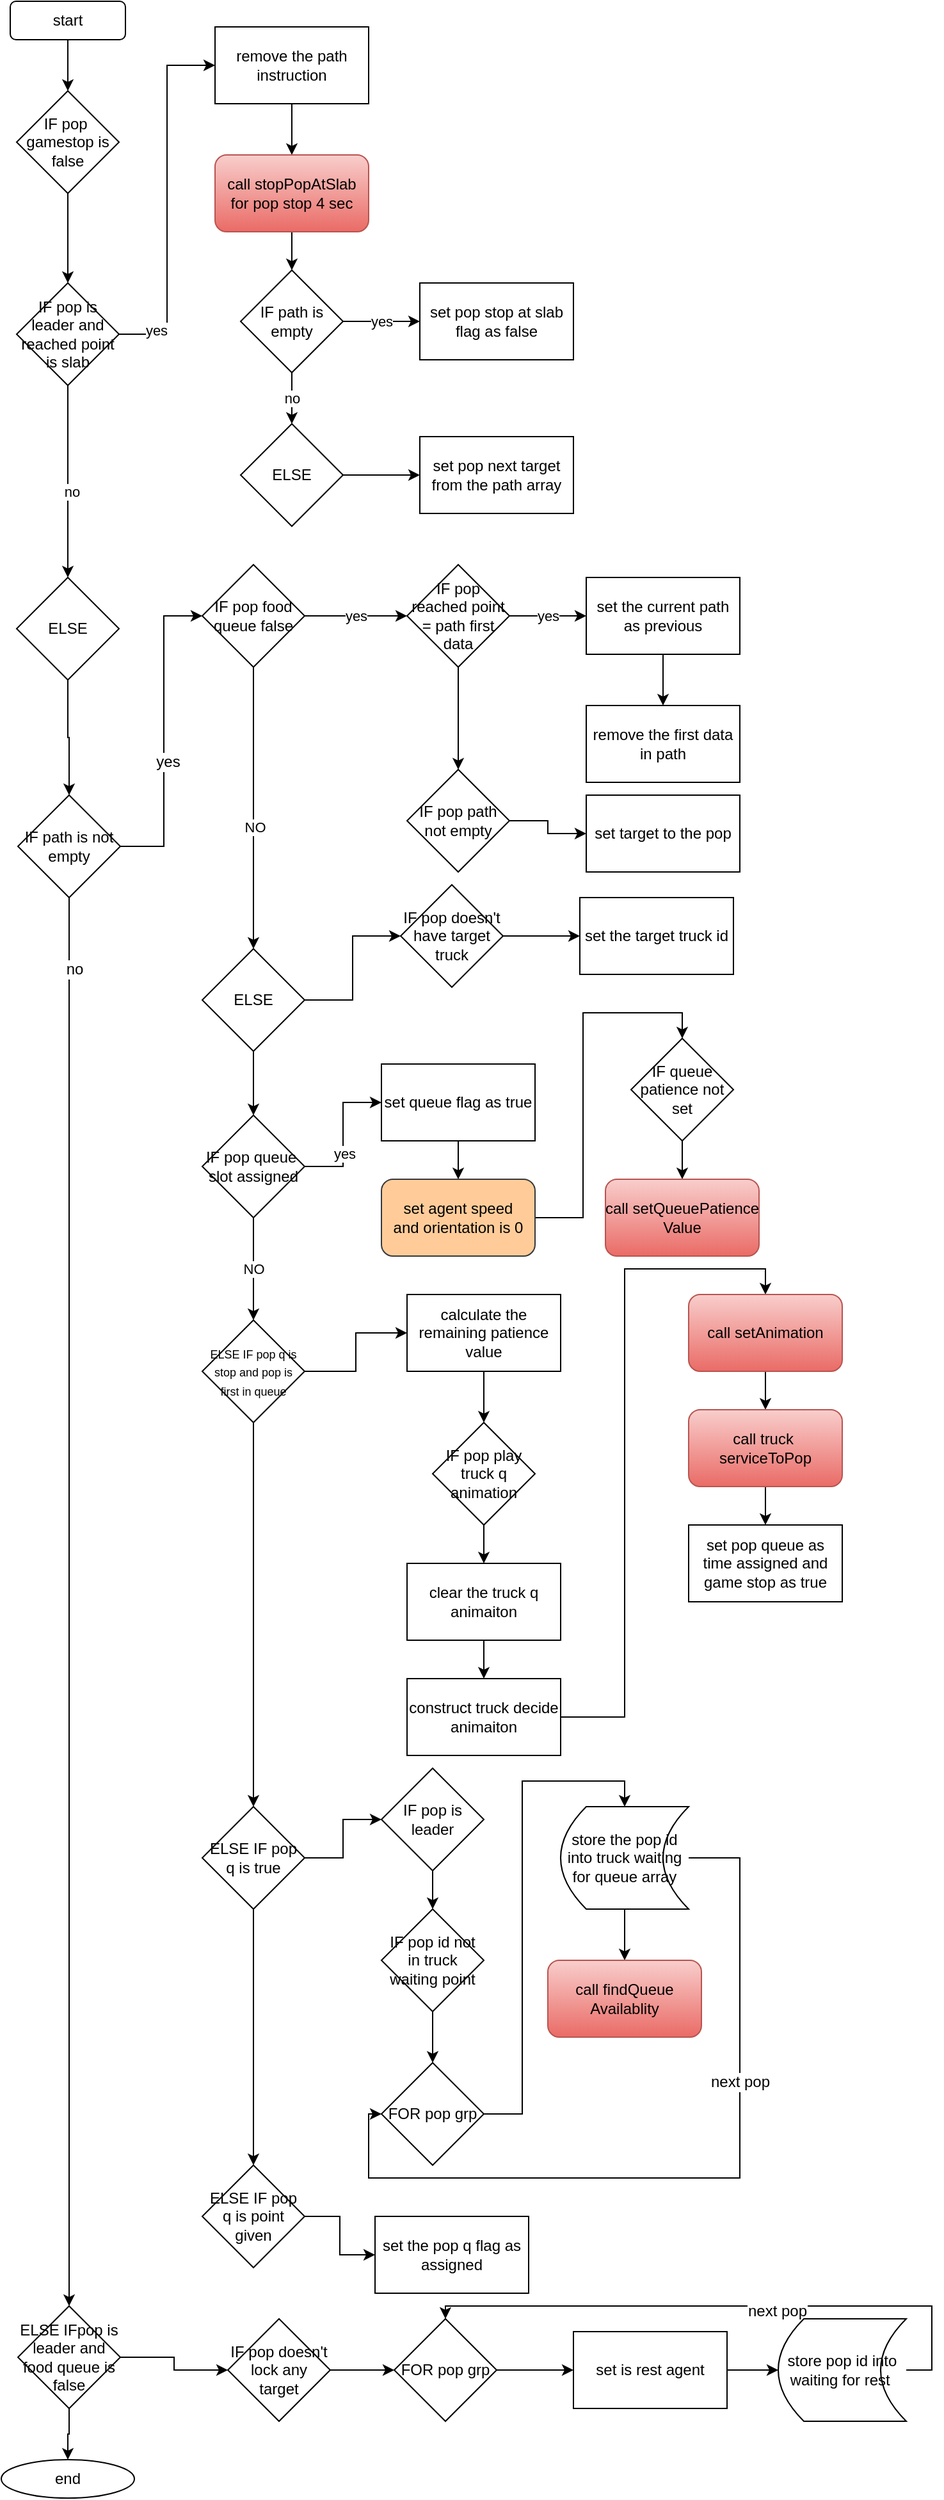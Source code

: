 <mxfile version="17.5.0" type="github">
  <diagram id="4kPlA3bA-O8lGR9gabR4" name="Page-1">
    <mxGraphModel dx="1038" dy="579" grid="1" gridSize="10" guides="1" tooltips="1" connect="1" arrows="1" fold="1" page="1" pageScale="1" pageWidth="850" pageHeight="1100" math="0" shadow="0">
      <root>
        <mxCell id="0" />
        <mxCell id="1" parent="0" />
        <mxCell id="WWKZQpPVSsgoNFgP7Xzk-5" value="" style="edgeStyle=orthogonalEdgeStyle;rounded=0;orthogonalLoop=1;jettySize=auto;html=1;" edge="1" parent="1" source="WWKZQpPVSsgoNFgP7Xzk-1" target="WWKZQpPVSsgoNFgP7Xzk-4">
          <mxGeometry relative="1" as="geometry" />
        </mxCell>
        <mxCell id="WWKZQpPVSsgoNFgP7Xzk-1" value="start" style="rounded=1;whiteSpace=wrap;html=1;" vertex="1" parent="1">
          <mxGeometry x="80" y="30" width="90" height="30" as="geometry" />
        </mxCell>
        <mxCell id="WWKZQpPVSsgoNFgP7Xzk-7" value="" style="edgeStyle=orthogonalEdgeStyle;rounded=0;orthogonalLoop=1;jettySize=auto;html=1;" edge="1" parent="1" source="WWKZQpPVSsgoNFgP7Xzk-4" target="WWKZQpPVSsgoNFgP7Xzk-6">
          <mxGeometry relative="1" as="geometry" />
        </mxCell>
        <mxCell id="WWKZQpPVSsgoNFgP7Xzk-4" value="IF pop&amp;nbsp; gamestop is false" style="rhombus;whiteSpace=wrap;html=1;" vertex="1" parent="1">
          <mxGeometry x="85" y="100" width="80" height="80" as="geometry" />
        </mxCell>
        <mxCell id="WWKZQpPVSsgoNFgP7Xzk-9" value="" style="edgeStyle=orthogonalEdgeStyle;rounded=0;orthogonalLoop=1;jettySize=auto;html=1;entryX=0;entryY=0.5;entryDx=0;entryDy=0;" edge="1" parent="1" source="WWKZQpPVSsgoNFgP7Xzk-6" target="WWKZQpPVSsgoNFgP7Xzk-8">
          <mxGeometry relative="1" as="geometry" />
        </mxCell>
        <mxCell id="WWKZQpPVSsgoNFgP7Xzk-23" value="yes" style="edgeLabel;html=1;align=center;verticalAlign=middle;resizable=0;points=[];" vertex="1" connectable="0" parent="WWKZQpPVSsgoNFgP7Xzk-9">
          <mxGeometry x="-0.796" y="3" relative="1" as="geometry">
            <mxPoint as="offset" />
          </mxGeometry>
        </mxCell>
        <mxCell id="WWKZQpPVSsgoNFgP7Xzk-25" value="" style="edgeStyle=orthogonalEdgeStyle;rounded=0;orthogonalLoop=1;jettySize=auto;html=1;" edge="1" parent="1" source="WWKZQpPVSsgoNFgP7Xzk-6" target="WWKZQpPVSsgoNFgP7Xzk-24">
          <mxGeometry relative="1" as="geometry" />
        </mxCell>
        <mxCell id="WWKZQpPVSsgoNFgP7Xzk-26" value="no" style="edgeLabel;html=1;align=center;verticalAlign=middle;resizable=0;points=[];" vertex="1" connectable="0" parent="WWKZQpPVSsgoNFgP7Xzk-25">
          <mxGeometry x="0.105" y="3" relative="1" as="geometry">
            <mxPoint as="offset" />
          </mxGeometry>
        </mxCell>
        <mxCell id="WWKZQpPVSsgoNFgP7Xzk-6" value="IF pop is leader and reached point is slab" style="rhombus;whiteSpace=wrap;html=1;" vertex="1" parent="1">
          <mxGeometry x="85" y="250" width="80" height="80" as="geometry" />
        </mxCell>
        <mxCell id="WWKZQpPVSsgoNFgP7Xzk-13" value="" style="edgeStyle=orthogonalEdgeStyle;rounded=0;orthogonalLoop=1;jettySize=auto;html=1;" edge="1" parent="1" source="WWKZQpPVSsgoNFgP7Xzk-8" target="WWKZQpPVSsgoNFgP7Xzk-10">
          <mxGeometry relative="1" as="geometry" />
        </mxCell>
        <mxCell id="WWKZQpPVSsgoNFgP7Xzk-8" value="remove the path instruction" style="whiteSpace=wrap;html=1;" vertex="1" parent="1">
          <mxGeometry x="240" y="50" width="120" height="60" as="geometry" />
        </mxCell>
        <mxCell id="WWKZQpPVSsgoNFgP7Xzk-16" value="" style="edgeStyle=orthogonalEdgeStyle;rounded=0;orthogonalLoop=1;jettySize=auto;html=1;" edge="1" parent="1" source="WWKZQpPVSsgoNFgP7Xzk-10" target="WWKZQpPVSsgoNFgP7Xzk-14">
          <mxGeometry relative="1" as="geometry" />
        </mxCell>
        <mxCell id="WWKZQpPVSsgoNFgP7Xzk-10" value="call&amp;nbsp;stopPopAtSlab for pop stop 4 sec" style="rounded=1;whiteSpace=wrap;html=1;fillColor=#f8cecc;gradientColor=#ea6b66;strokeColor=#b85450;" vertex="1" parent="1">
          <mxGeometry x="240" y="150" width="120" height="60" as="geometry" />
        </mxCell>
        <mxCell id="WWKZQpPVSsgoNFgP7Xzk-18" value="yes" style="edgeStyle=orthogonalEdgeStyle;rounded=0;orthogonalLoop=1;jettySize=auto;html=1;" edge="1" parent="1" source="WWKZQpPVSsgoNFgP7Xzk-14" target="WWKZQpPVSsgoNFgP7Xzk-17">
          <mxGeometry relative="1" as="geometry">
            <Array as="points">
              <mxPoint x="370" y="280" />
              <mxPoint x="370" y="280" />
            </Array>
          </mxGeometry>
        </mxCell>
        <mxCell id="WWKZQpPVSsgoNFgP7Xzk-20" value="no" style="edgeStyle=orthogonalEdgeStyle;rounded=0;orthogonalLoop=1;jettySize=auto;html=1;" edge="1" parent="1" source="WWKZQpPVSsgoNFgP7Xzk-14" target="WWKZQpPVSsgoNFgP7Xzk-19">
          <mxGeometry relative="1" as="geometry" />
        </mxCell>
        <mxCell id="WWKZQpPVSsgoNFgP7Xzk-14" value="IF path is empty" style="rhombus;whiteSpace=wrap;html=1;" vertex="1" parent="1">
          <mxGeometry x="260" y="240" width="80" height="80" as="geometry" />
        </mxCell>
        <mxCell id="WWKZQpPVSsgoNFgP7Xzk-17" value="set pop stop at slab flag as false" style="whiteSpace=wrap;html=1;" vertex="1" parent="1">
          <mxGeometry x="400" y="250" width="120" height="60" as="geometry" />
        </mxCell>
        <mxCell id="WWKZQpPVSsgoNFgP7Xzk-22" value="" style="edgeStyle=orthogonalEdgeStyle;rounded=0;orthogonalLoop=1;jettySize=auto;html=1;" edge="1" parent="1" source="WWKZQpPVSsgoNFgP7Xzk-19" target="WWKZQpPVSsgoNFgP7Xzk-21">
          <mxGeometry relative="1" as="geometry" />
        </mxCell>
        <mxCell id="WWKZQpPVSsgoNFgP7Xzk-19" value="ELSE" style="rhombus;whiteSpace=wrap;html=1;" vertex="1" parent="1">
          <mxGeometry x="260" y="360" width="80" height="80" as="geometry" />
        </mxCell>
        <mxCell id="WWKZQpPVSsgoNFgP7Xzk-21" value="set pop next target from the path array" style="whiteSpace=wrap;html=1;" vertex="1" parent="1">
          <mxGeometry x="400" y="370" width="120" height="60" as="geometry" />
        </mxCell>
        <mxCell id="WWKZQpPVSsgoNFgP7Xzk-28" value="" style="edgeStyle=orthogonalEdgeStyle;rounded=0;orthogonalLoop=1;jettySize=auto;html=1;" edge="1" parent="1" source="WWKZQpPVSsgoNFgP7Xzk-24" target="WWKZQpPVSsgoNFgP7Xzk-27">
          <mxGeometry relative="1" as="geometry" />
        </mxCell>
        <mxCell id="WWKZQpPVSsgoNFgP7Xzk-24" value="ELSE" style="rhombus;whiteSpace=wrap;html=1;" vertex="1" parent="1">
          <mxGeometry x="85" y="480" width="80" height="80" as="geometry" />
        </mxCell>
        <mxCell id="WWKZQpPVSsgoNFgP7Xzk-30" value="" style="edgeStyle=orthogonalEdgeStyle;rounded=0;orthogonalLoop=1;jettySize=auto;html=1;" edge="1" parent="1" source="WWKZQpPVSsgoNFgP7Xzk-27" target="WWKZQpPVSsgoNFgP7Xzk-29">
          <mxGeometry relative="1" as="geometry">
            <Array as="points">
              <mxPoint x="200" y="690" />
              <mxPoint x="200" y="510" />
            </Array>
          </mxGeometry>
        </mxCell>
        <mxCell id="WWKZQpPVSsgoNFgP7Xzk-98" value="yes" style="edgeLabel;html=1;align=center;verticalAlign=middle;resizable=0;points=[];fontSize=12;" vertex="1" connectable="0" parent="WWKZQpPVSsgoNFgP7Xzk-30">
          <mxGeometry x="-0.182" y="-3" relative="1" as="geometry">
            <mxPoint as="offset" />
          </mxGeometry>
        </mxCell>
        <mxCell id="WWKZQpPVSsgoNFgP7Xzk-97" value="" style="edgeStyle=orthogonalEdgeStyle;rounded=0;orthogonalLoop=1;jettySize=auto;html=1;fontSize=12;" edge="1" parent="1" source="WWKZQpPVSsgoNFgP7Xzk-27" target="WWKZQpPVSsgoNFgP7Xzk-96">
          <mxGeometry relative="1" as="geometry" />
        </mxCell>
        <mxCell id="WWKZQpPVSsgoNFgP7Xzk-99" value="no" style="edgeLabel;html=1;align=center;verticalAlign=middle;resizable=0;points=[];fontSize=12;" vertex="1" connectable="0" parent="WWKZQpPVSsgoNFgP7Xzk-97">
          <mxGeometry x="-0.898" y="4" relative="1" as="geometry">
            <mxPoint as="offset" />
          </mxGeometry>
        </mxCell>
        <mxCell id="WWKZQpPVSsgoNFgP7Xzk-27" value="IF path is not empty" style="rhombus;whiteSpace=wrap;html=1;" vertex="1" parent="1">
          <mxGeometry x="86" y="650" width="80" height="80" as="geometry" />
        </mxCell>
        <mxCell id="WWKZQpPVSsgoNFgP7Xzk-32" value="yes" style="edgeStyle=orthogonalEdgeStyle;rounded=0;orthogonalLoop=1;jettySize=auto;html=1;" edge="1" parent="1" source="WWKZQpPVSsgoNFgP7Xzk-29" target="WWKZQpPVSsgoNFgP7Xzk-31">
          <mxGeometry relative="1" as="geometry">
            <Array as="points">
              <mxPoint x="350" y="510" />
              <mxPoint x="350" y="510" />
            </Array>
          </mxGeometry>
        </mxCell>
        <mxCell id="WWKZQpPVSsgoNFgP7Xzk-42" value="" style="edgeStyle=orthogonalEdgeStyle;rounded=0;orthogonalLoop=1;jettySize=auto;html=1;" edge="1" parent="1" source="WWKZQpPVSsgoNFgP7Xzk-29" target="WWKZQpPVSsgoNFgP7Xzk-41">
          <mxGeometry relative="1" as="geometry" />
        </mxCell>
        <mxCell id="WWKZQpPVSsgoNFgP7Xzk-43" value="NO" style="edgeLabel;html=1;align=center;verticalAlign=middle;resizable=0;points=[];" vertex="1" connectable="0" parent="WWKZQpPVSsgoNFgP7Xzk-42">
          <mxGeometry x="0.138" y="1" relative="1" as="geometry">
            <mxPoint as="offset" />
          </mxGeometry>
        </mxCell>
        <mxCell id="WWKZQpPVSsgoNFgP7Xzk-29" value="IF pop food queue false" style="rhombus;whiteSpace=wrap;html=1;" vertex="1" parent="1">
          <mxGeometry x="230" y="470" width="80" height="80" as="geometry" />
        </mxCell>
        <mxCell id="WWKZQpPVSsgoNFgP7Xzk-34" value="yes" style="edgeStyle=orthogonalEdgeStyle;rounded=0;orthogonalLoop=1;jettySize=auto;html=1;" edge="1" parent="1" source="WWKZQpPVSsgoNFgP7Xzk-31" target="WWKZQpPVSsgoNFgP7Xzk-33">
          <mxGeometry relative="1" as="geometry" />
        </mxCell>
        <mxCell id="WWKZQpPVSsgoNFgP7Xzk-38" value="" style="edgeStyle=orthogonalEdgeStyle;rounded=0;orthogonalLoop=1;jettySize=auto;html=1;" edge="1" parent="1" source="WWKZQpPVSsgoNFgP7Xzk-31" target="WWKZQpPVSsgoNFgP7Xzk-37">
          <mxGeometry relative="1" as="geometry">
            <Array as="points">
              <mxPoint x="430" y="590" />
              <mxPoint x="430" y="590" />
            </Array>
          </mxGeometry>
        </mxCell>
        <mxCell id="WWKZQpPVSsgoNFgP7Xzk-31" value="IF pop reached point = path first data" style="rhombus;whiteSpace=wrap;html=1;" vertex="1" parent="1">
          <mxGeometry x="390" y="470" width="80" height="80" as="geometry" />
        </mxCell>
        <mxCell id="WWKZQpPVSsgoNFgP7Xzk-36" value="" style="edgeStyle=orthogonalEdgeStyle;rounded=0;orthogonalLoop=1;jettySize=auto;html=1;" edge="1" parent="1" source="WWKZQpPVSsgoNFgP7Xzk-33" target="WWKZQpPVSsgoNFgP7Xzk-35">
          <mxGeometry relative="1" as="geometry" />
        </mxCell>
        <mxCell id="WWKZQpPVSsgoNFgP7Xzk-33" value="set the current path as previous" style="whiteSpace=wrap;html=1;" vertex="1" parent="1">
          <mxGeometry x="530" y="480" width="120" height="60" as="geometry" />
        </mxCell>
        <mxCell id="WWKZQpPVSsgoNFgP7Xzk-35" value="remove the first data in path" style="whiteSpace=wrap;html=1;" vertex="1" parent="1">
          <mxGeometry x="530" y="580" width="120" height="60" as="geometry" />
        </mxCell>
        <mxCell id="WWKZQpPVSsgoNFgP7Xzk-40" value="" style="edgeStyle=orthogonalEdgeStyle;rounded=0;orthogonalLoop=1;jettySize=auto;html=1;" edge="1" parent="1" source="WWKZQpPVSsgoNFgP7Xzk-37" target="WWKZQpPVSsgoNFgP7Xzk-39">
          <mxGeometry relative="1" as="geometry" />
        </mxCell>
        <mxCell id="WWKZQpPVSsgoNFgP7Xzk-37" value="IF pop path not empty" style="rhombus;whiteSpace=wrap;html=1;" vertex="1" parent="1">
          <mxGeometry x="390" y="630" width="80" height="80" as="geometry" />
        </mxCell>
        <mxCell id="WWKZQpPVSsgoNFgP7Xzk-39" value="set target to the pop" style="whiteSpace=wrap;html=1;" vertex="1" parent="1">
          <mxGeometry x="530" y="650" width="120" height="60" as="geometry" />
        </mxCell>
        <mxCell id="WWKZQpPVSsgoNFgP7Xzk-45" value="" style="edgeStyle=orthogonalEdgeStyle;rounded=0;orthogonalLoop=1;jettySize=auto;html=1;" edge="1" parent="1" source="WWKZQpPVSsgoNFgP7Xzk-41" target="WWKZQpPVSsgoNFgP7Xzk-44">
          <mxGeometry relative="1" as="geometry" />
        </mxCell>
        <mxCell id="WWKZQpPVSsgoNFgP7Xzk-49" value="" style="edgeStyle=orthogonalEdgeStyle;rounded=0;orthogonalLoop=1;jettySize=auto;html=1;" edge="1" parent="1" source="WWKZQpPVSsgoNFgP7Xzk-41" target="WWKZQpPVSsgoNFgP7Xzk-48">
          <mxGeometry relative="1" as="geometry" />
        </mxCell>
        <mxCell id="WWKZQpPVSsgoNFgP7Xzk-41" value="ELSE" style="rhombus;whiteSpace=wrap;html=1;" vertex="1" parent="1">
          <mxGeometry x="230" y="770" width="80" height="80" as="geometry" />
        </mxCell>
        <mxCell id="WWKZQpPVSsgoNFgP7Xzk-47" value="" style="edgeStyle=orthogonalEdgeStyle;rounded=0;orthogonalLoop=1;jettySize=auto;html=1;" edge="1" parent="1" source="WWKZQpPVSsgoNFgP7Xzk-44" target="WWKZQpPVSsgoNFgP7Xzk-46">
          <mxGeometry relative="1" as="geometry" />
        </mxCell>
        <mxCell id="WWKZQpPVSsgoNFgP7Xzk-44" value="IF pop doesn&#39;t have target truck" style="rhombus;whiteSpace=wrap;html=1;" vertex="1" parent="1">
          <mxGeometry x="385" y="720" width="80" height="80" as="geometry" />
        </mxCell>
        <mxCell id="WWKZQpPVSsgoNFgP7Xzk-46" value="set the target truck id" style="whiteSpace=wrap;html=1;" vertex="1" parent="1">
          <mxGeometry x="525" y="730" width="120" height="60" as="geometry" />
        </mxCell>
        <mxCell id="WWKZQpPVSsgoNFgP7Xzk-51" value="" style="edgeStyle=orthogonalEdgeStyle;rounded=0;orthogonalLoop=1;jettySize=auto;html=1;" edge="1" parent="1" source="WWKZQpPVSsgoNFgP7Xzk-48" target="WWKZQpPVSsgoNFgP7Xzk-50">
          <mxGeometry relative="1" as="geometry" />
        </mxCell>
        <mxCell id="WWKZQpPVSsgoNFgP7Xzk-62" value="yes" style="edgeLabel;html=1;align=center;verticalAlign=middle;resizable=0;points=[];" vertex="1" connectable="0" parent="WWKZQpPVSsgoNFgP7Xzk-51">
          <mxGeometry x="-0.273" y="-1" relative="1" as="geometry">
            <mxPoint as="offset" />
          </mxGeometry>
        </mxCell>
        <mxCell id="WWKZQpPVSsgoNFgP7Xzk-61" value="NO" style="edgeStyle=orthogonalEdgeStyle;rounded=0;orthogonalLoop=1;jettySize=auto;html=1;" edge="1" parent="1" source="WWKZQpPVSsgoNFgP7Xzk-48" target="WWKZQpPVSsgoNFgP7Xzk-60">
          <mxGeometry relative="1" as="geometry" />
        </mxCell>
        <mxCell id="WWKZQpPVSsgoNFgP7Xzk-48" value="IF pop queue&amp;nbsp; slot assigned" style="rhombus;whiteSpace=wrap;html=1;" vertex="1" parent="1">
          <mxGeometry x="230" y="900" width="80" height="80" as="geometry" />
        </mxCell>
        <mxCell id="WWKZQpPVSsgoNFgP7Xzk-53" value="" style="edgeStyle=orthogonalEdgeStyle;rounded=0;orthogonalLoop=1;jettySize=auto;html=1;" edge="1" parent="1" source="WWKZQpPVSsgoNFgP7Xzk-50" target="WWKZQpPVSsgoNFgP7Xzk-52">
          <mxGeometry relative="1" as="geometry" />
        </mxCell>
        <mxCell id="WWKZQpPVSsgoNFgP7Xzk-50" value="set queue flag as true&lt;span style=&quot;color: rgba(0 , 0 , 0 , 0) ; font-family: monospace ; font-size: 0px&quot;&gt;%3CmxGraphModel%3E%3Croot%3E%3CmxCell%20id%3D%220%22%2F%3E%3CmxCell%20id%3D%221%22%20parent%3D%220%22%2F%3E%3CmxCell%20id%3D%222%22%20value%3D%22set%20agent%20speed%22%20style%3D%22rounded%3D1%3BwhiteSpace%3Dwrap%3Bhtml%3D1%3BfillColor%3D%23ffcc99%3BstrokeColor%3D%2336393d%3B%22%20vertex%3D%221%22%20parent%3D%221%22%3E%3CmxGeometry%20x%3D%22190%22%20y%3D%222370%22%20width%3D%22120%22%20height%3D%2260%22%20as%3D%22geometry%22%2F%3E%3C%2FmxCell%3E%3C%2Froot%3E%3C%2FmxGraphModel%3E&lt;/span&gt;" style="whiteSpace=wrap;html=1;" vertex="1" parent="1">
          <mxGeometry x="370" y="860" width="120" height="60" as="geometry" />
        </mxCell>
        <mxCell id="WWKZQpPVSsgoNFgP7Xzk-55" style="edgeStyle=orthogonalEdgeStyle;rounded=0;orthogonalLoop=1;jettySize=auto;html=1;entryX=0.5;entryY=0;entryDx=0;entryDy=0;" edge="1" parent="1" source="WWKZQpPVSsgoNFgP7Xzk-52" target="WWKZQpPVSsgoNFgP7Xzk-54">
          <mxGeometry relative="1" as="geometry" />
        </mxCell>
        <mxCell id="WWKZQpPVSsgoNFgP7Xzk-52" value="set agent speed&lt;br&gt;and orientation is 0" style="rounded=1;whiteSpace=wrap;html=1;fillColor=#ffcc99;strokeColor=#36393d;" vertex="1" parent="1">
          <mxGeometry x="370" y="950" width="120" height="60" as="geometry" />
        </mxCell>
        <mxCell id="WWKZQpPVSsgoNFgP7Xzk-59" value="" style="edgeStyle=orthogonalEdgeStyle;rounded=0;orthogonalLoop=1;jettySize=auto;html=1;" edge="1" parent="1" source="WWKZQpPVSsgoNFgP7Xzk-54" target="WWKZQpPVSsgoNFgP7Xzk-58">
          <mxGeometry relative="1" as="geometry" />
        </mxCell>
        <mxCell id="WWKZQpPVSsgoNFgP7Xzk-54" value="IF queue patience not set" style="rhombus;whiteSpace=wrap;html=1;" vertex="1" parent="1">
          <mxGeometry x="565" y="840" width="80" height="80" as="geometry" />
        </mxCell>
        <mxCell id="WWKZQpPVSsgoNFgP7Xzk-58" value="call&amp;nbsp;setQueuePatience&lt;br&gt;Value" style="rounded=1;whiteSpace=wrap;html=1;fillColor=#f8cecc;gradientColor=#ea6b66;strokeColor=#b85450;" vertex="1" parent="1">
          <mxGeometry x="545" y="950" width="120" height="60" as="geometry" />
        </mxCell>
        <mxCell id="WWKZQpPVSsgoNFgP7Xzk-64" value="" style="edgeStyle=orthogonalEdgeStyle;rounded=0;orthogonalLoop=1;jettySize=auto;html=1;fontSize=9;" edge="1" parent="1" source="WWKZQpPVSsgoNFgP7Xzk-60" target="WWKZQpPVSsgoNFgP7Xzk-63">
          <mxGeometry relative="1" as="geometry" />
        </mxCell>
        <mxCell id="WWKZQpPVSsgoNFgP7Xzk-80" value="" style="edgeStyle=orthogonalEdgeStyle;rounded=0;orthogonalLoop=1;jettySize=auto;html=1;fontSize=9;" edge="1" parent="1" source="WWKZQpPVSsgoNFgP7Xzk-60" target="WWKZQpPVSsgoNFgP7Xzk-79">
          <mxGeometry relative="1" as="geometry" />
        </mxCell>
        <mxCell id="WWKZQpPVSsgoNFgP7Xzk-60" value="&lt;font style=&quot;font-size: 9px&quot;&gt;ELSE IF pop q is stop and pop is first in queue&lt;/font&gt;" style="rhombus;whiteSpace=wrap;html=1;" vertex="1" parent="1">
          <mxGeometry x="230" y="1060" width="80" height="80" as="geometry" />
        </mxCell>
        <mxCell id="WWKZQpPVSsgoNFgP7Xzk-66" value="" style="edgeStyle=orthogonalEdgeStyle;rounded=0;orthogonalLoop=1;jettySize=auto;html=1;fontSize=9;" edge="1" parent="1" source="WWKZQpPVSsgoNFgP7Xzk-63" target="WWKZQpPVSsgoNFgP7Xzk-65">
          <mxGeometry relative="1" as="geometry" />
        </mxCell>
        <mxCell id="WWKZQpPVSsgoNFgP7Xzk-63" value="calculate the remaining patience value" style="whiteSpace=wrap;html=1;" vertex="1" parent="1">
          <mxGeometry x="390" y="1040" width="120" height="60" as="geometry" />
        </mxCell>
        <mxCell id="WWKZQpPVSsgoNFgP7Xzk-70" value="" style="edgeStyle=orthogonalEdgeStyle;rounded=0;orthogonalLoop=1;jettySize=auto;html=1;fontSize=9;" edge="1" parent="1" source="WWKZQpPVSsgoNFgP7Xzk-65" target="WWKZQpPVSsgoNFgP7Xzk-69">
          <mxGeometry relative="1" as="geometry" />
        </mxCell>
        <mxCell id="WWKZQpPVSsgoNFgP7Xzk-65" value="IF pop play truck q animation" style="rhombus;whiteSpace=wrap;html=1;" vertex="1" parent="1">
          <mxGeometry x="410" y="1140" width="80" height="80" as="geometry" />
        </mxCell>
        <mxCell id="WWKZQpPVSsgoNFgP7Xzk-72" value="" style="edgeStyle=orthogonalEdgeStyle;rounded=0;orthogonalLoop=1;jettySize=auto;html=1;fontSize=9;" edge="1" parent="1" source="WWKZQpPVSsgoNFgP7Xzk-69" target="WWKZQpPVSsgoNFgP7Xzk-71">
          <mxGeometry relative="1" as="geometry" />
        </mxCell>
        <mxCell id="WWKZQpPVSsgoNFgP7Xzk-69" value="clear the truck q animaiton" style="whiteSpace=wrap;html=1;" vertex="1" parent="1">
          <mxGeometry x="390" y="1250" width="120" height="60" as="geometry" />
        </mxCell>
        <mxCell id="WWKZQpPVSsgoNFgP7Xzk-74" style="edgeStyle=orthogonalEdgeStyle;rounded=0;orthogonalLoop=1;jettySize=auto;html=1;entryX=0.5;entryY=0;entryDx=0;entryDy=0;fontSize=9;" edge="1" parent="1" source="WWKZQpPVSsgoNFgP7Xzk-71" target="WWKZQpPVSsgoNFgP7Xzk-73">
          <mxGeometry relative="1" as="geometry" />
        </mxCell>
        <mxCell id="WWKZQpPVSsgoNFgP7Xzk-71" value="construct truck decide animaiton" style="whiteSpace=wrap;html=1;" vertex="1" parent="1">
          <mxGeometry x="390" y="1340" width="120" height="60" as="geometry" />
        </mxCell>
        <mxCell id="WWKZQpPVSsgoNFgP7Xzk-76" value="" style="edgeStyle=orthogonalEdgeStyle;rounded=0;orthogonalLoop=1;jettySize=auto;html=1;fontSize=9;" edge="1" parent="1" source="WWKZQpPVSsgoNFgP7Xzk-73" target="WWKZQpPVSsgoNFgP7Xzk-75">
          <mxGeometry relative="1" as="geometry" />
        </mxCell>
        <mxCell id="WWKZQpPVSsgoNFgP7Xzk-73" value="call&amp;nbsp;setAnimation" style="rounded=1;whiteSpace=wrap;html=1;fillColor=#f8cecc;gradientColor=#ea6b66;strokeColor=#b85450;" vertex="1" parent="1">
          <mxGeometry x="610" y="1040" width="120" height="60" as="geometry" />
        </mxCell>
        <mxCell id="WWKZQpPVSsgoNFgP7Xzk-78" value="" style="edgeStyle=orthogonalEdgeStyle;rounded=0;orthogonalLoop=1;jettySize=auto;html=1;fontSize=9;" edge="1" parent="1" source="WWKZQpPVSsgoNFgP7Xzk-75" target="WWKZQpPVSsgoNFgP7Xzk-77">
          <mxGeometry relative="1" as="geometry" />
        </mxCell>
        <mxCell id="WWKZQpPVSsgoNFgP7Xzk-75" value="call&amp;nbsp;truck&amp;nbsp;&lt;br&gt;serviceToPop" style="rounded=1;whiteSpace=wrap;html=1;fillColor=#f8cecc;gradientColor=#ea6b66;strokeColor=#b85450;" vertex="1" parent="1">
          <mxGeometry x="610" y="1130" width="120" height="60" as="geometry" />
        </mxCell>
        <mxCell id="WWKZQpPVSsgoNFgP7Xzk-77" value="set pop queue as time assigned and game stop as true" style="whiteSpace=wrap;html=1;" vertex="1" parent="1">
          <mxGeometry x="610" y="1220" width="120" height="60" as="geometry" />
        </mxCell>
        <mxCell id="WWKZQpPVSsgoNFgP7Xzk-82" value="" style="edgeStyle=orthogonalEdgeStyle;rounded=0;orthogonalLoop=1;jettySize=auto;html=1;fontSize=12;" edge="1" parent="1" source="WWKZQpPVSsgoNFgP7Xzk-79" target="WWKZQpPVSsgoNFgP7Xzk-81">
          <mxGeometry relative="1" as="geometry" />
        </mxCell>
        <mxCell id="WWKZQpPVSsgoNFgP7Xzk-93" value="" style="edgeStyle=orthogonalEdgeStyle;rounded=0;orthogonalLoop=1;jettySize=auto;html=1;fontSize=12;" edge="1" parent="1" source="WWKZQpPVSsgoNFgP7Xzk-79" target="WWKZQpPVSsgoNFgP7Xzk-92">
          <mxGeometry relative="1" as="geometry" />
        </mxCell>
        <mxCell id="WWKZQpPVSsgoNFgP7Xzk-79" value="&lt;font style=&quot;font-size: 12px&quot;&gt;ELSE IF pop q is true&lt;/font&gt;" style="rhombus;whiteSpace=wrap;html=1;" vertex="1" parent="1">
          <mxGeometry x="230" y="1440" width="80" height="80" as="geometry" />
        </mxCell>
        <mxCell id="WWKZQpPVSsgoNFgP7Xzk-84" value="" style="edgeStyle=orthogonalEdgeStyle;rounded=0;orthogonalLoop=1;jettySize=auto;html=1;fontSize=12;" edge="1" parent="1" source="WWKZQpPVSsgoNFgP7Xzk-81" target="WWKZQpPVSsgoNFgP7Xzk-83">
          <mxGeometry relative="1" as="geometry" />
        </mxCell>
        <mxCell id="WWKZQpPVSsgoNFgP7Xzk-81" value="IF pop is leader" style="rhombus;whiteSpace=wrap;html=1;" vertex="1" parent="1">
          <mxGeometry x="370" y="1410" width="80" height="80" as="geometry" />
        </mxCell>
        <mxCell id="WWKZQpPVSsgoNFgP7Xzk-86" value="" style="edgeStyle=orthogonalEdgeStyle;rounded=0;orthogonalLoop=1;jettySize=auto;html=1;fontSize=12;" edge="1" parent="1" source="WWKZQpPVSsgoNFgP7Xzk-83" target="WWKZQpPVSsgoNFgP7Xzk-85">
          <mxGeometry relative="1" as="geometry" />
        </mxCell>
        <mxCell id="WWKZQpPVSsgoNFgP7Xzk-83" value="IF pop id not in truck waiting point" style="rhombus;whiteSpace=wrap;html=1;" vertex="1" parent="1">
          <mxGeometry x="370" y="1520" width="80" height="80" as="geometry" />
        </mxCell>
        <mxCell id="WWKZQpPVSsgoNFgP7Xzk-88" style="edgeStyle=orthogonalEdgeStyle;rounded=0;orthogonalLoop=1;jettySize=auto;html=1;entryX=0.5;entryY=0;entryDx=0;entryDy=0;fontSize=12;" edge="1" parent="1" source="WWKZQpPVSsgoNFgP7Xzk-85" target="WWKZQpPVSsgoNFgP7Xzk-87">
          <mxGeometry relative="1" as="geometry" />
        </mxCell>
        <mxCell id="WWKZQpPVSsgoNFgP7Xzk-85" value="FOR pop grp" style="rhombus;whiteSpace=wrap;html=1;" vertex="1" parent="1">
          <mxGeometry x="370" y="1640" width="80" height="80" as="geometry" />
        </mxCell>
        <mxCell id="WWKZQpPVSsgoNFgP7Xzk-91" value="" style="edgeStyle=orthogonalEdgeStyle;rounded=0;orthogonalLoop=1;jettySize=auto;html=1;fontSize=12;" edge="1" parent="1" source="WWKZQpPVSsgoNFgP7Xzk-87" target="WWKZQpPVSsgoNFgP7Xzk-89">
          <mxGeometry relative="1" as="geometry" />
        </mxCell>
        <mxCell id="WWKZQpPVSsgoNFgP7Xzk-102" style="edgeStyle=orthogonalEdgeStyle;rounded=0;orthogonalLoop=1;jettySize=auto;html=1;fontSize=12;entryX=0;entryY=0.5;entryDx=0;entryDy=0;" edge="1" parent="1" source="WWKZQpPVSsgoNFgP7Xzk-87" target="WWKZQpPVSsgoNFgP7Xzk-85">
          <mxGeometry relative="1" as="geometry">
            <mxPoint x="360" y="1670" as="targetPoint" />
            <Array as="points">
              <mxPoint x="650" y="1480" />
              <mxPoint x="650" y="1730" />
              <mxPoint x="360" y="1730" />
              <mxPoint x="360" y="1680" />
            </Array>
          </mxGeometry>
        </mxCell>
        <mxCell id="WWKZQpPVSsgoNFgP7Xzk-103" value="next pop" style="edgeLabel;html=1;align=center;verticalAlign=middle;resizable=0;points=[];fontSize=12;" vertex="1" connectable="0" parent="WWKZQpPVSsgoNFgP7Xzk-102">
          <mxGeometry x="-0.328" relative="1" as="geometry">
            <mxPoint as="offset" />
          </mxGeometry>
        </mxCell>
        <mxCell id="WWKZQpPVSsgoNFgP7Xzk-87" value="store the pop id into truck waiting for queue array" style="shape=dataStorage;whiteSpace=wrap;html=1;fixedSize=1;fontSize=12;" vertex="1" parent="1">
          <mxGeometry x="510" y="1440" width="100" height="80" as="geometry" />
        </mxCell>
        <mxCell id="WWKZQpPVSsgoNFgP7Xzk-89" value="call&amp;nbsp;findQueue&lt;br&gt;Availablity" style="rounded=1;whiteSpace=wrap;html=1;fillColor=#f8cecc;gradientColor=#ea6b66;strokeColor=#b85450;" vertex="1" parent="1">
          <mxGeometry x="500" y="1560" width="120" height="60" as="geometry" />
        </mxCell>
        <mxCell id="WWKZQpPVSsgoNFgP7Xzk-95" value="" style="edgeStyle=orthogonalEdgeStyle;rounded=0;orthogonalLoop=1;jettySize=auto;html=1;fontSize=12;" edge="1" parent="1" source="WWKZQpPVSsgoNFgP7Xzk-92" target="WWKZQpPVSsgoNFgP7Xzk-94">
          <mxGeometry relative="1" as="geometry" />
        </mxCell>
        <mxCell id="WWKZQpPVSsgoNFgP7Xzk-92" value="&lt;font style=&quot;font-size: 12px&quot;&gt;ELSE IF pop q is point given&lt;/font&gt;" style="rhombus;whiteSpace=wrap;html=1;" vertex="1" parent="1">
          <mxGeometry x="230" y="1720" width="80" height="80" as="geometry" />
        </mxCell>
        <mxCell id="WWKZQpPVSsgoNFgP7Xzk-94" value="set the pop q flag as assigned" style="whiteSpace=wrap;html=1;" vertex="1" parent="1">
          <mxGeometry x="365" y="1760" width="120" height="60" as="geometry" />
        </mxCell>
        <mxCell id="WWKZQpPVSsgoNFgP7Xzk-101" value="" style="edgeStyle=orthogonalEdgeStyle;rounded=0;orthogonalLoop=1;jettySize=auto;html=1;fontSize=12;" edge="1" parent="1" source="WWKZQpPVSsgoNFgP7Xzk-96" target="WWKZQpPVSsgoNFgP7Xzk-100">
          <mxGeometry relative="1" as="geometry" />
        </mxCell>
        <mxCell id="WWKZQpPVSsgoNFgP7Xzk-114" value="" style="edgeStyle=orthogonalEdgeStyle;rounded=0;orthogonalLoop=1;jettySize=auto;html=1;fontSize=12;" edge="1" parent="1" source="WWKZQpPVSsgoNFgP7Xzk-96" target="WWKZQpPVSsgoNFgP7Xzk-113">
          <mxGeometry relative="1" as="geometry" />
        </mxCell>
        <mxCell id="WWKZQpPVSsgoNFgP7Xzk-96" value="ELSE IFpop is leader and food queue is false" style="rhombus;whiteSpace=wrap;html=1;" vertex="1" parent="1">
          <mxGeometry x="86" y="1830" width="80" height="80" as="geometry" />
        </mxCell>
        <mxCell id="WWKZQpPVSsgoNFgP7Xzk-106" value="" style="edgeStyle=orthogonalEdgeStyle;rounded=0;orthogonalLoop=1;jettySize=auto;html=1;fontSize=12;" edge="1" parent="1" source="WWKZQpPVSsgoNFgP7Xzk-100" target="WWKZQpPVSsgoNFgP7Xzk-104">
          <mxGeometry relative="1" as="geometry" />
        </mxCell>
        <mxCell id="WWKZQpPVSsgoNFgP7Xzk-100" value="IF pop doesn&#39;t lock any target" style="rhombus;whiteSpace=wrap;html=1;" vertex="1" parent="1">
          <mxGeometry x="250" y="1840" width="80" height="80" as="geometry" />
        </mxCell>
        <mxCell id="WWKZQpPVSsgoNFgP7Xzk-108" value="" style="edgeStyle=orthogonalEdgeStyle;rounded=0;orthogonalLoop=1;jettySize=auto;html=1;fontSize=12;" edge="1" parent="1" source="WWKZQpPVSsgoNFgP7Xzk-104" target="WWKZQpPVSsgoNFgP7Xzk-107">
          <mxGeometry relative="1" as="geometry" />
        </mxCell>
        <mxCell id="WWKZQpPVSsgoNFgP7Xzk-104" value="FOR pop grp" style="rhombus;whiteSpace=wrap;html=1;" vertex="1" parent="1">
          <mxGeometry x="380" y="1840" width="80" height="80" as="geometry" />
        </mxCell>
        <mxCell id="WWKZQpPVSsgoNFgP7Xzk-110" value="" style="edgeStyle=orthogonalEdgeStyle;rounded=0;orthogonalLoop=1;jettySize=auto;html=1;fontSize=12;" edge="1" parent="1" source="WWKZQpPVSsgoNFgP7Xzk-107" target="WWKZQpPVSsgoNFgP7Xzk-109">
          <mxGeometry relative="1" as="geometry" />
        </mxCell>
        <mxCell id="WWKZQpPVSsgoNFgP7Xzk-107" value="set is rest agent" style="whiteSpace=wrap;html=1;" vertex="1" parent="1">
          <mxGeometry x="520" y="1850" width="120" height="60" as="geometry" />
        </mxCell>
        <mxCell id="WWKZQpPVSsgoNFgP7Xzk-111" style="edgeStyle=orthogonalEdgeStyle;rounded=0;orthogonalLoop=1;jettySize=auto;html=1;entryX=0.5;entryY=0;entryDx=0;entryDy=0;fontSize=12;" edge="1" parent="1" source="WWKZQpPVSsgoNFgP7Xzk-109" target="WWKZQpPVSsgoNFgP7Xzk-104">
          <mxGeometry relative="1" as="geometry">
            <Array as="points">
              <mxPoint x="800" y="1880" />
              <mxPoint x="800" y="1830" />
              <mxPoint x="420" y="1830" />
            </Array>
          </mxGeometry>
        </mxCell>
        <mxCell id="WWKZQpPVSsgoNFgP7Xzk-112" value="next pop" style="edgeLabel;html=1;align=center;verticalAlign=middle;resizable=0;points=[];fontSize=12;" vertex="1" connectable="0" parent="WWKZQpPVSsgoNFgP7Xzk-111">
          <mxGeometry x="-0.168" y="4" relative="1" as="geometry">
            <mxPoint as="offset" />
          </mxGeometry>
        </mxCell>
        <mxCell id="WWKZQpPVSsgoNFgP7Xzk-109" value="store pop id into waiting for rest&amp;nbsp;" style="shape=dataStorage;whiteSpace=wrap;html=1;fixedSize=1;fontSize=12;" vertex="1" parent="1">
          <mxGeometry x="680" y="1840" width="100" height="80" as="geometry" />
        </mxCell>
        <mxCell id="WWKZQpPVSsgoNFgP7Xzk-113" value="end" style="ellipse;whiteSpace=wrap;html=1;" vertex="1" parent="1">
          <mxGeometry x="73" y="1950" width="104" height="30" as="geometry" />
        </mxCell>
      </root>
    </mxGraphModel>
  </diagram>
</mxfile>
